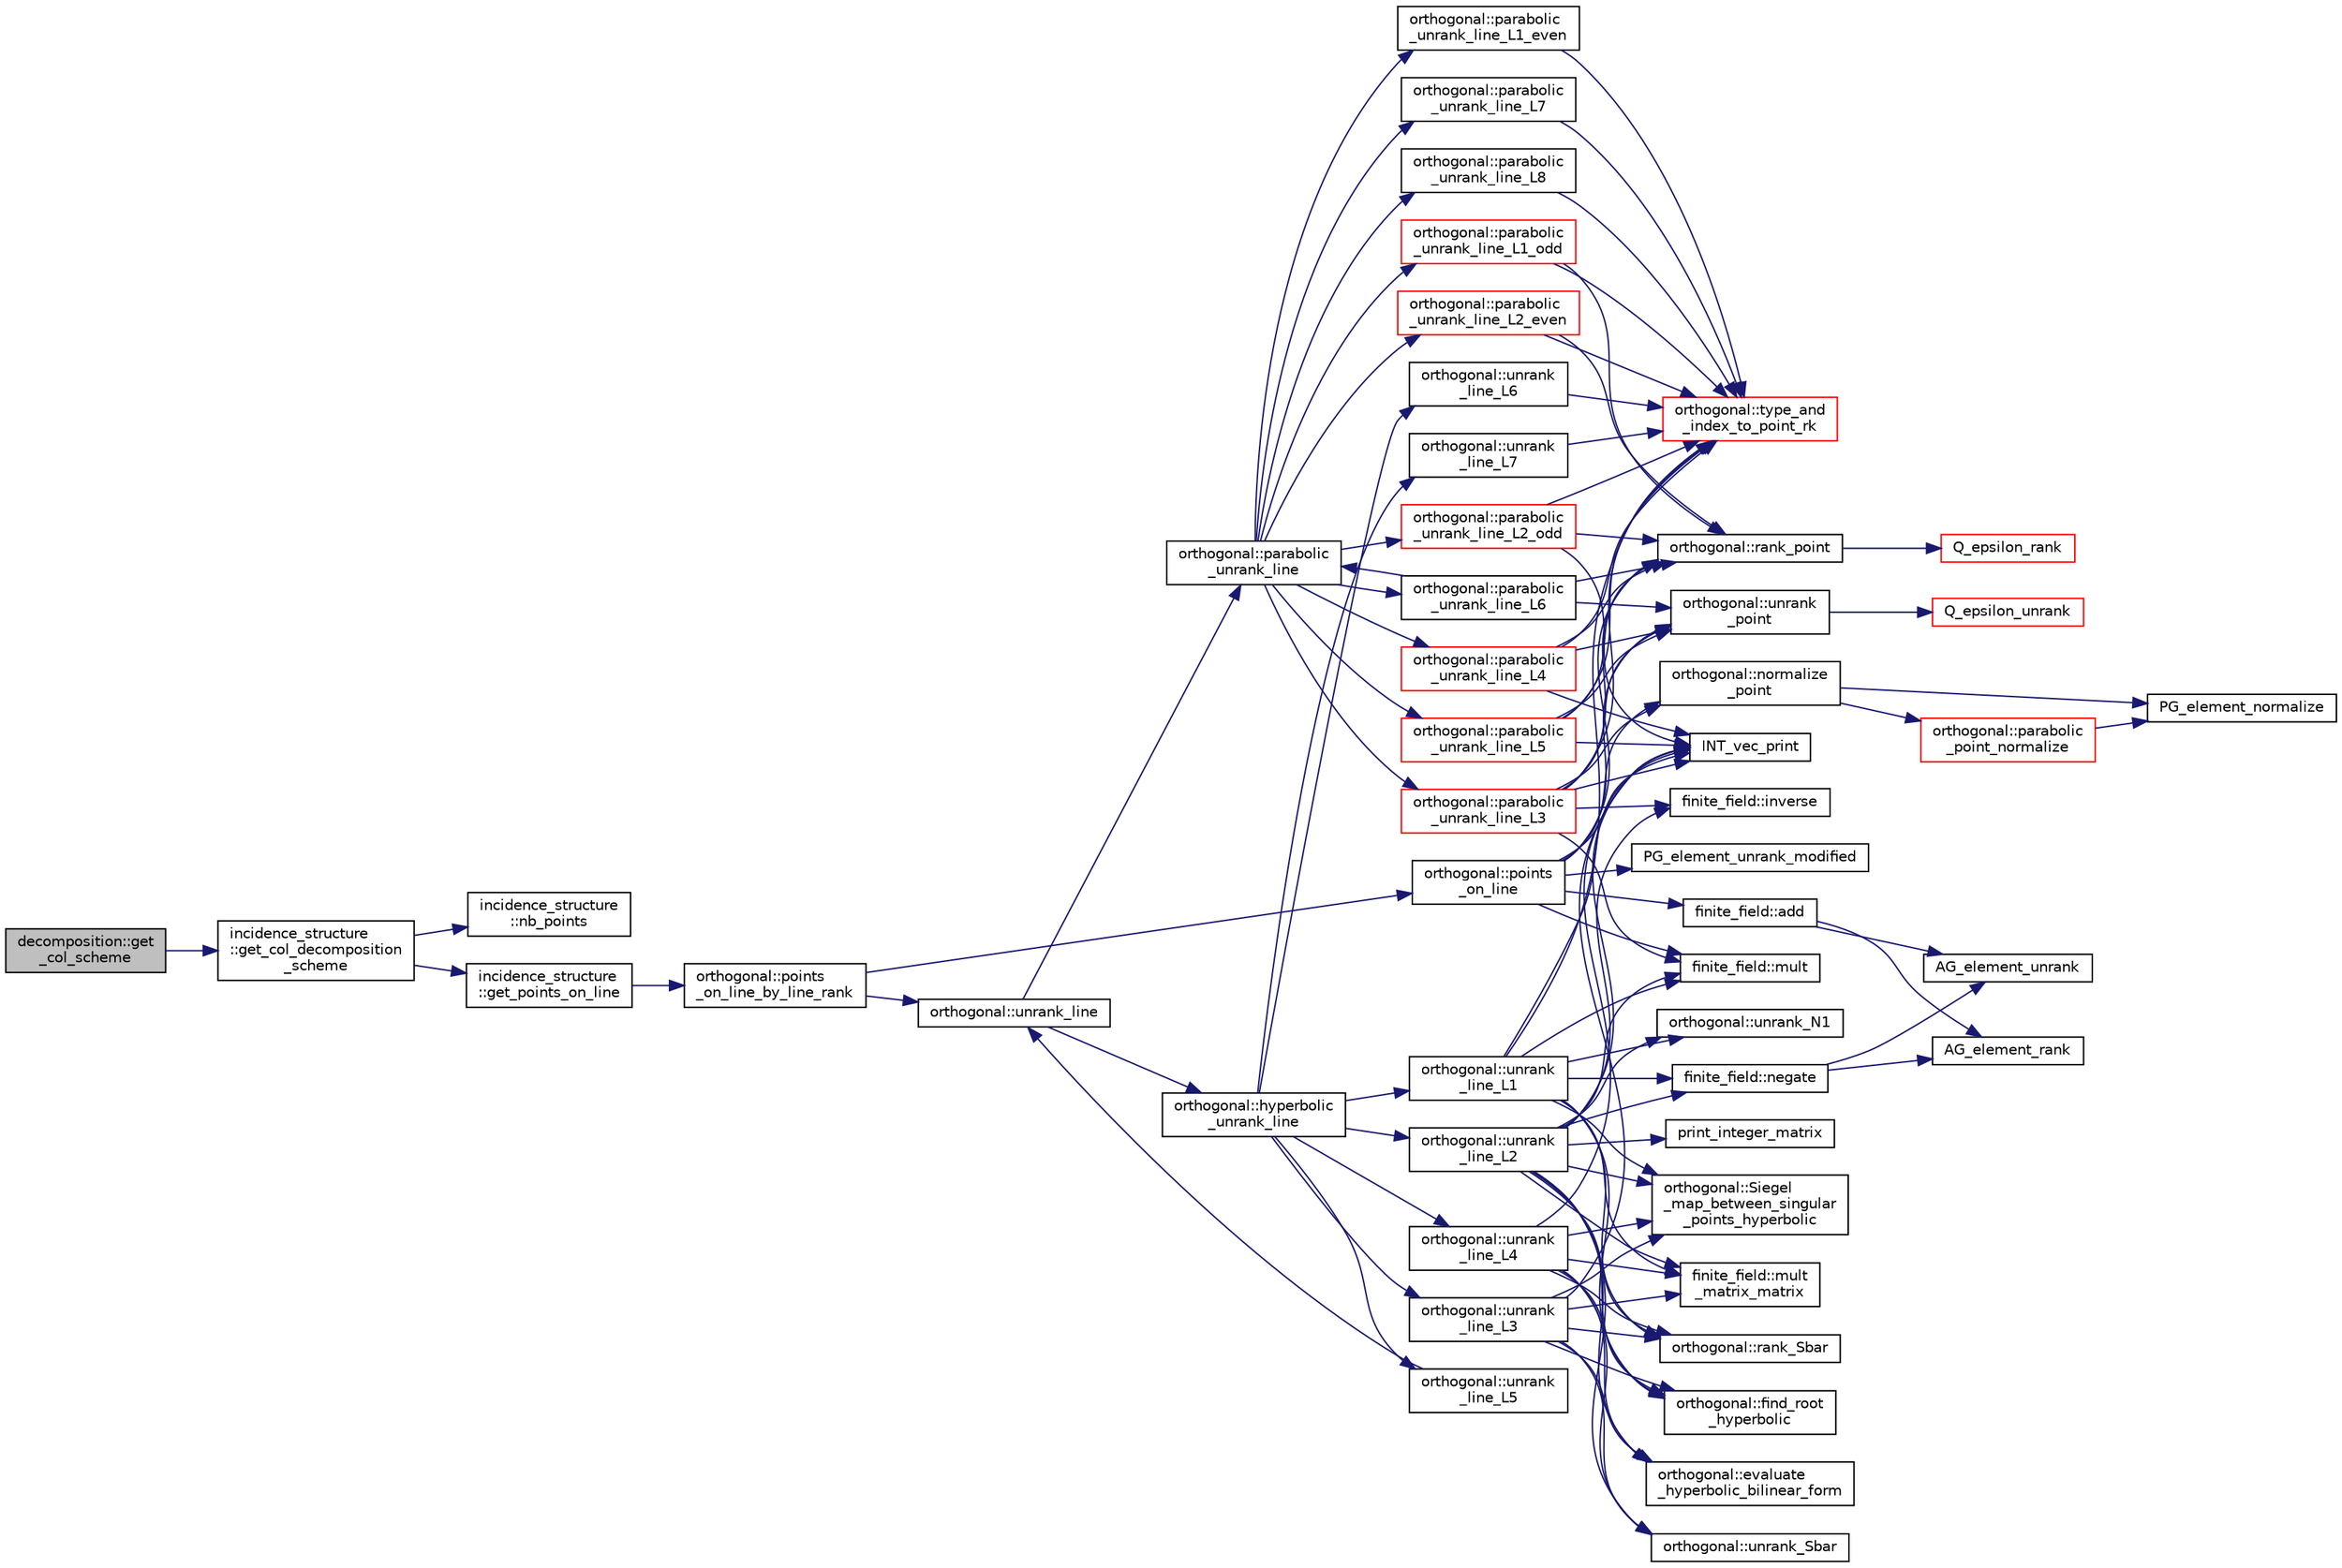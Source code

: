 digraph "decomposition::get_col_scheme"
{
  edge [fontname="Helvetica",fontsize="10",labelfontname="Helvetica",labelfontsize="10"];
  node [fontname="Helvetica",fontsize="10",shape=record];
  rankdir="LR";
  Node259 [label="decomposition::get\l_col_scheme",height=0.2,width=0.4,color="black", fillcolor="grey75", style="filled", fontcolor="black"];
  Node259 -> Node260 [color="midnightblue",fontsize="10",style="solid",fontname="Helvetica"];
  Node260 [label="incidence_structure\l::get_col_decomposition\l_scheme",height=0.2,width=0.4,color="black", fillcolor="white", style="filled",URL="$da/d8a/classincidence__structure.html#a576b9add81a037a3d8f566ce28541673"];
  Node260 -> Node261 [color="midnightblue",fontsize="10",style="solid",fontname="Helvetica"];
  Node261 [label="incidence_structure\l::nb_points",height=0.2,width=0.4,color="black", fillcolor="white", style="filled",URL="$da/d8a/classincidence__structure.html#aff5f6bfdc7470e73082ee6faacf0af64"];
  Node260 -> Node262 [color="midnightblue",fontsize="10",style="solid",fontname="Helvetica"];
  Node262 [label="incidence_structure\l::get_points_on_line",height=0.2,width=0.4,color="black", fillcolor="white", style="filled",URL="$da/d8a/classincidence__structure.html#a1baf0d372125123bf55d27dacc720bda"];
  Node262 -> Node263 [color="midnightblue",fontsize="10",style="solid",fontname="Helvetica"];
  Node263 [label="orthogonal::points\l_on_line_by_line_rank",height=0.2,width=0.4,color="black", fillcolor="white", style="filled",URL="$d7/daa/classorthogonal.html#aec3f511b69d0a28340f93d6f904c5daa"];
  Node263 -> Node264 [color="midnightblue",fontsize="10",style="solid",fontname="Helvetica"];
  Node264 [label="orthogonal::unrank_line",height=0.2,width=0.4,color="black", fillcolor="white", style="filled",URL="$d7/daa/classorthogonal.html#a27fec576f6e11b80dd4503fa3cf7611e"];
  Node264 -> Node265 [color="midnightblue",fontsize="10",style="solid",fontname="Helvetica"];
  Node265 [label="orthogonal::hyperbolic\l_unrank_line",height=0.2,width=0.4,color="black", fillcolor="white", style="filled",URL="$d7/daa/classorthogonal.html#a94952194cdcc478feb676e97e2e272f2"];
  Node265 -> Node266 [color="midnightblue",fontsize="10",style="solid",fontname="Helvetica"];
  Node266 [label="orthogonal::unrank\l_line_L1",height=0.2,width=0.4,color="black", fillcolor="white", style="filled",URL="$d7/daa/classorthogonal.html#aca204928ad9c6c2d9e9afe2ea5af6d60"];
  Node266 -> Node267 [color="midnightblue",fontsize="10",style="solid",fontname="Helvetica"];
  Node267 [label="orthogonal::type_and\l_index_to_point_rk",height=0.2,width=0.4,color="red", fillcolor="white", style="filled",URL="$d7/daa/classorthogonal.html#a319ef460cdfe3247d336c3fb482901eb"];
  Node266 -> Node318 [color="midnightblue",fontsize="10",style="solid",fontname="Helvetica"];
  Node318 [label="orthogonal::unrank_N1",height=0.2,width=0.4,color="black", fillcolor="white", style="filled",URL="$d7/daa/classorthogonal.html#ac39ac9cea140f569c2b78ad01310b4b6"];
  Node266 -> Node300 [color="midnightblue",fontsize="10",style="solid",fontname="Helvetica"];
  Node300 [label="INT_vec_print",height=0.2,width=0.4,color="black", fillcolor="white", style="filled",URL="$df/dbf/sajeeb_8_c.html#a79a5901af0b47dd0d694109543c027fe"];
  Node266 -> Node322 [color="midnightblue",fontsize="10",style="solid",fontname="Helvetica"];
  Node322 [label="finite_field::mult",height=0.2,width=0.4,color="black", fillcolor="white", style="filled",URL="$df/d5a/classfinite__field.html#a24fb5917aa6d4d656fd855b7f44a13b0"];
  Node266 -> Node330 [color="midnightblue",fontsize="10",style="solid",fontname="Helvetica"];
  Node330 [label="orthogonal::find_root\l_hyperbolic",height=0.2,width=0.4,color="black", fillcolor="white", style="filled",URL="$d7/daa/classorthogonal.html#a4cb66d7aec283cd032a99cb9b2b9992d"];
  Node266 -> Node331 [color="midnightblue",fontsize="10",style="solid",fontname="Helvetica"];
  Node331 [label="orthogonal::Siegel\l_map_between_singular\l_points_hyperbolic",height=0.2,width=0.4,color="black", fillcolor="white", style="filled",URL="$d7/daa/classorthogonal.html#a5ee80bd3a8fb9799d248ade8fd7b20b3"];
  Node266 -> Node332 [color="midnightblue",fontsize="10",style="solid",fontname="Helvetica"];
  Node332 [label="finite_field::mult\l_matrix_matrix",height=0.2,width=0.4,color="black", fillcolor="white", style="filled",URL="$df/d5a/classfinite__field.html#a5e28706b815838d0ec34de1fa74bc3c4"];
  Node266 -> Node328 [color="midnightblue",fontsize="10",style="solid",fontname="Helvetica"];
  Node328 [label="finite_field::negate",height=0.2,width=0.4,color="black", fillcolor="white", style="filled",URL="$df/d5a/classfinite__field.html#aa9d798298f25d4a9262b5bc5f1733e31"];
  Node328 -> Node324 [color="midnightblue",fontsize="10",style="solid",fontname="Helvetica"];
  Node324 [label="AG_element_unrank",height=0.2,width=0.4,color="black", fillcolor="white", style="filled",URL="$d4/d67/geometry_8h.html#a4a33b86c87b2879b97cfa1327abe2885"];
  Node328 -> Node325 [color="midnightblue",fontsize="10",style="solid",fontname="Helvetica"];
  Node325 [label="AG_element_rank",height=0.2,width=0.4,color="black", fillcolor="white", style="filled",URL="$d4/d67/geometry_8h.html#ab2ac908d07dd8038fd996e26bdc75c17"];
  Node266 -> Node333 [color="midnightblue",fontsize="10",style="solid",fontname="Helvetica"];
  Node333 [label="orthogonal::rank_Sbar",height=0.2,width=0.4,color="black", fillcolor="white", style="filled",URL="$d7/daa/classorthogonal.html#aea0a2cc174275eea357b9a68f277e970"];
  Node265 -> Node334 [color="midnightblue",fontsize="10",style="solid",fontname="Helvetica"];
  Node334 [label="orthogonal::unrank\l_line_L2",height=0.2,width=0.4,color="black", fillcolor="white", style="filled",URL="$d7/daa/classorthogonal.html#abb7883ab6e8726606f8b82094d1181a5"];
  Node334 -> Node320 [color="midnightblue",fontsize="10",style="solid",fontname="Helvetica"];
  Node320 [label="orthogonal::unrank_Sbar",height=0.2,width=0.4,color="black", fillcolor="white", style="filled",URL="$d7/daa/classorthogonal.html#af5dc4e991f79be6bfdce4325648e037a"];
  Node334 -> Node300 [color="midnightblue",fontsize="10",style="solid",fontname="Helvetica"];
  Node334 -> Node333 [color="midnightblue",fontsize="10",style="solid",fontname="Helvetica"];
  Node334 -> Node328 [color="midnightblue",fontsize="10",style="solid",fontname="Helvetica"];
  Node334 -> Node322 [color="midnightblue",fontsize="10",style="solid",fontname="Helvetica"];
  Node334 -> Node318 [color="midnightblue",fontsize="10",style="solid",fontname="Helvetica"];
  Node334 -> Node330 [color="midnightblue",fontsize="10",style="solid",fontname="Helvetica"];
  Node334 -> Node331 [color="midnightblue",fontsize="10",style="solid",fontname="Helvetica"];
  Node334 -> Node335 [color="midnightblue",fontsize="10",style="solid",fontname="Helvetica"];
  Node335 [label="print_integer_matrix",height=0.2,width=0.4,color="black", fillcolor="white", style="filled",URL="$d5/db4/io__and__os_8h.html#ab4d187a9b89a64102b971201b789b653"];
  Node334 -> Node332 [color="midnightblue",fontsize="10",style="solid",fontname="Helvetica"];
  Node334 -> Node336 [color="midnightblue",fontsize="10",style="solid",fontname="Helvetica"];
  Node336 [label="orthogonal::evaluate\l_hyperbolic_bilinear_form",height=0.2,width=0.4,color="black", fillcolor="white", style="filled",URL="$d7/daa/classorthogonal.html#a839dc01b1c59a23b054ccf70c00cc9c9"];
  Node334 -> Node316 [color="midnightblue",fontsize="10",style="solid",fontname="Helvetica"];
  Node316 [label="finite_field::inverse",height=0.2,width=0.4,color="black", fillcolor="white", style="filled",URL="$df/d5a/classfinite__field.html#a69f2a12c01e70b7ce2d115c5221c9cdd"];
  Node265 -> Node337 [color="midnightblue",fontsize="10",style="solid",fontname="Helvetica"];
  Node337 [label="orthogonal::unrank\l_line_L3",height=0.2,width=0.4,color="black", fillcolor="white", style="filled",URL="$d7/daa/classorthogonal.html#a3546eded4c93131b31df43de26a08991"];
  Node337 -> Node320 [color="midnightblue",fontsize="10",style="solid",fontname="Helvetica"];
  Node337 -> Node300 [color="midnightblue",fontsize="10",style="solid",fontname="Helvetica"];
  Node337 -> Node330 [color="midnightblue",fontsize="10",style="solid",fontname="Helvetica"];
  Node337 -> Node331 [color="midnightblue",fontsize="10",style="solid",fontname="Helvetica"];
  Node337 -> Node332 [color="midnightblue",fontsize="10",style="solid",fontname="Helvetica"];
  Node337 -> Node336 [color="midnightblue",fontsize="10",style="solid",fontname="Helvetica"];
  Node337 -> Node333 [color="midnightblue",fontsize="10",style="solid",fontname="Helvetica"];
  Node265 -> Node338 [color="midnightblue",fontsize="10",style="solid",fontname="Helvetica"];
  Node338 [label="orthogonal::unrank\l_line_L4",height=0.2,width=0.4,color="black", fillcolor="white", style="filled",URL="$d7/daa/classorthogonal.html#ab207c36ebccd5b91981d678a56ffd9eb"];
  Node338 -> Node320 [color="midnightblue",fontsize="10",style="solid",fontname="Helvetica"];
  Node338 -> Node300 [color="midnightblue",fontsize="10",style="solid",fontname="Helvetica"];
  Node338 -> Node330 [color="midnightblue",fontsize="10",style="solid",fontname="Helvetica"];
  Node338 -> Node331 [color="midnightblue",fontsize="10",style="solid",fontname="Helvetica"];
  Node338 -> Node332 [color="midnightblue",fontsize="10",style="solid",fontname="Helvetica"];
  Node338 -> Node336 [color="midnightblue",fontsize="10",style="solid",fontname="Helvetica"];
  Node338 -> Node333 [color="midnightblue",fontsize="10",style="solid",fontname="Helvetica"];
  Node265 -> Node339 [color="midnightblue",fontsize="10",style="solid",fontname="Helvetica"];
  Node339 [label="orthogonal::unrank\l_line_L5",height=0.2,width=0.4,color="black", fillcolor="white", style="filled",URL="$d7/daa/classorthogonal.html#a64148a40b356447a00d985789ad74c82"];
  Node339 -> Node264 [color="midnightblue",fontsize="10",style="solid",fontname="Helvetica"];
  Node265 -> Node340 [color="midnightblue",fontsize="10",style="solid",fontname="Helvetica"];
  Node340 [label="orthogonal::unrank\l_line_L6",height=0.2,width=0.4,color="black", fillcolor="white", style="filled",URL="$d7/daa/classorthogonal.html#a91145776fc4185d7277ddf019064f7ea"];
  Node340 -> Node267 [color="midnightblue",fontsize="10",style="solid",fontname="Helvetica"];
  Node265 -> Node341 [color="midnightblue",fontsize="10",style="solid",fontname="Helvetica"];
  Node341 [label="orthogonal::unrank\l_line_L7",height=0.2,width=0.4,color="black", fillcolor="white", style="filled",URL="$d7/daa/classorthogonal.html#a6dbd5481e532a8f7232acded49f5c05e"];
  Node341 -> Node267 [color="midnightblue",fontsize="10",style="solid",fontname="Helvetica"];
  Node264 -> Node342 [color="midnightblue",fontsize="10",style="solid",fontname="Helvetica"];
  Node342 [label="orthogonal::parabolic\l_unrank_line",height=0.2,width=0.4,color="black", fillcolor="white", style="filled",URL="$d7/daa/classorthogonal.html#a449cc51a62e11b8699befe951b0f8a4c"];
  Node342 -> Node343 [color="midnightblue",fontsize="10",style="solid",fontname="Helvetica"];
  Node343 [label="orthogonal::parabolic\l_unrank_line_L1_even",height=0.2,width=0.4,color="black", fillcolor="white", style="filled",URL="$d7/daa/classorthogonal.html#a83a57c7023d5a61881d39f00f7717d8b"];
  Node343 -> Node267 [color="midnightblue",fontsize="10",style="solid",fontname="Helvetica"];
  Node342 -> Node344 [color="midnightblue",fontsize="10",style="solid",fontname="Helvetica"];
  Node344 [label="orthogonal::parabolic\l_unrank_line_L1_odd",height=0.2,width=0.4,color="red", fillcolor="white", style="filled",URL="$d7/daa/classorthogonal.html#af59966fe1bb32196deaafbe6849fdeb1"];
  Node344 -> Node267 [color="midnightblue",fontsize="10",style="solid",fontname="Helvetica"];
  Node344 -> Node292 [color="midnightblue",fontsize="10",style="solid",fontname="Helvetica"];
  Node292 [label="orthogonal::rank_point",height=0.2,width=0.4,color="black", fillcolor="white", style="filled",URL="$d7/daa/classorthogonal.html#adb4f1528590a804b3c011a68c9ebf655"];
  Node292 -> Node293 [color="midnightblue",fontsize="10",style="solid",fontname="Helvetica"];
  Node293 [label="Q_epsilon_rank",height=0.2,width=0.4,color="red", fillcolor="white", style="filled",URL="$d4/d67/geometry_8h.html#a0949e1151174e2988aa697cb31942e97"];
  Node342 -> Node371 [color="midnightblue",fontsize="10",style="solid",fontname="Helvetica"];
  Node371 [label="orthogonal::parabolic\l_unrank_line_L2_even",height=0.2,width=0.4,color="red", fillcolor="white", style="filled",URL="$d7/daa/classorthogonal.html#a57a7ad0d16ea67c0636c9f179eeed5d1"];
  Node371 -> Node267 [color="midnightblue",fontsize="10",style="solid",fontname="Helvetica"];
  Node371 -> Node292 [color="midnightblue",fontsize="10",style="solid",fontname="Helvetica"];
  Node342 -> Node373 [color="midnightblue",fontsize="10",style="solid",fontname="Helvetica"];
  Node373 [label="orthogonal::parabolic\l_unrank_line_L2_odd",height=0.2,width=0.4,color="red", fillcolor="white", style="filled",URL="$d7/daa/classorthogonal.html#a9ab8a29daee27c60803e2bf5026a9a9e"];
  Node373 -> Node267 [color="midnightblue",fontsize="10",style="solid",fontname="Helvetica"];
  Node373 -> Node300 [color="midnightblue",fontsize="10",style="solid",fontname="Helvetica"];
  Node373 -> Node292 [color="midnightblue",fontsize="10",style="solid",fontname="Helvetica"];
  Node342 -> Node375 [color="midnightblue",fontsize="10",style="solid",fontname="Helvetica"];
  Node375 [label="orthogonal::parabolic\l_unrank_line_L3",height=0.2,width=0.4,color="red", fillcolor="white", style="filled",URL="$d7/daa/classorthogonal.html#ae1edfba289a03ed4d383514c2b0dc4b7"];
  Node375 -> Node267 [color="midnightblue",fontsize="10",style="solid",fontname="Helvetica"];
  Node375 -> Node270 [color="midnightblue",fontsize="10",style="solid",fontname="Helvetica"];
  Node270 [label="orthogonal::unrank\l_point",height=0.2,width=0.4,color="black", fillcolor="white", style="filled",URL="$d7/daa/classorthogonal.html#ab655117100f7c66c19817b84ac5ac0a0"];
  Node270 -> Node271 [color="midnightblue",fontsize="10",style="solid",fontname="Helvetica"];
  Node271 [label="Q_epsilon_unrank",height=0.2,width=0.4,color="red", fillcolor="white", style="filled",URL="$d4/d67/geometry_8h.html#af162c4d30d4a6528299e37551c353e7b"];
  Node375 -> Node300 [color="midnightblue",fontsize="10",style="solid",fontname="Helvetica"];
  Node375 -> Node322 [color="midnightblue",fontsize="10",style="solid",fontname="Helvetica"];
  Node375 -> Node316 [color="midnightblue",fontsize="10",style="solid",fontname="Helvetica"];
  Node375 -> Node378 [color="midnightblue",fontsize="10",style="solid",fontname="Helvetica"];
  Node378 [label="orthogonal::normalize\l_point",height=0.2,width=0.4,color="black", fillcolor="white", style="filled",URL="$d7/daa/classorthogonal.html#a1f3776fdc50b810a0a0fcee692fb154f"];
  Node378 -> Node304 [color="midnightblue",fontsize="10",style="solid",fontname="Helvetica"];
  Node304 [label="PG_element_normalize",height=0.2,width=0.4,color="black", fillcolor="white", style="filled",URL="$d4/d67/geometry_8h.html#a5a4c3c1158bad6bab0d786c616bd0996"];
  Node378 -> Node379 [color="midnightblue",fontsize="10",style="solid",fontname="Helvetica"];
  Node379 [label="orthogonal::parabolic\l_point_normalize",height=0.2,width=0.4,color="red", fillcolor="white", style="filled",URL="$d7/daa/classorthogonal.html#a2a705e8d2729a3fa15663084d2bb8ab8"];
  Node379 -> Node304 [color="midnightblue",fontsize="10",style="solid",fontname="Helvetica"];
  Node375 -> Node292 [color="midnightblue",fontsize="10",style="solid",fontname="Helvetica"];
  Node342 -> Node380 [color="midnightblue",fontsize="10",style="solid",fontname="Helvetica"];
  Node380 [label="orthogonal::parabolic\l_unrank_line_L4",height=0.2,width=0.4,color="red", fillcolor="white", style="filled",URL="$d7/daa/classorthogonal.html#a6a30b6c7f59498ad8c7f2bec7c78d2ff"];
  Node380 -> Node267 [color="midnightblue",fontsize="10",style="solid",fontname="Helvetica"];
  Node380 -> Node292 [color="midnightblue",fontsize="10",style="solid",fontname="Helvetica"];
  Node380 -> Node270 [color="midnightblue",fontsize="10",style="solid",fontname="Helvetica"];
  Node380 -> Node300 [color="midnightblue",fontsize="10",style="solid",fontname="Helvetica"];
  Node342 -> Node382 [color="midnightblue",fontsize="10",style="solid",fontname="Helvetica"];
  Node382 [label="orthogonal::parabolic\l_unrank_line_L5",height=0.2,width=0.4,color="red", fillcolor="white", style="filled",URL="$d7/daa/classorthogonal.html#a77831b97ebbbc5d8103c5e7e0edfeb9b"];
  Node382 -> Node267 [color="midnightblue",fontsize="10",style="solid",fontname="Helvetica"];
  Node382 -> Node292 [color="midnightblue",fontsize="10",style="solid",fontname="Helvetica"];
  Node382 -> Node270 [color="midnightblue",fontsize="10",style="solid",fontname="Helvetica"];
  Node382 -> Node300 [color="midnightblue",fontsize="10",style="solid",fontname="Helvetica"];
  Node342 -> Node384 [color="midnightblue",fontsize="10",style="solid",fontname="Helvetica"];
  Node384 [label="orthogonal::parabolic\l_unrank_line_L6",height=0.2,width=0.4,color="black", fillcolor="white", style="filled",URL="$d7/daa/classorthogonal.html#a3fecd8b43b3e09d6b35e550850b11d56"];
  Node384 -> Node342 [color="midnightblue",fontsize="10",style="solid",fontname="Helvetica"];
  Node384 -> Node270 [color="midnightblue",fontsize="10",style="solid",fontname="Helvetica"];
  Node384 -> Node292 [color="midnightblue",fontsize="10",style="solid",fontname="Helvetica"];
  Node342 -> Node385 [color="midnightblue",fontsize="10",style="solid",fontname="Helvetica"];
  Node385 [label="orthogonal::parabolic\l_unrank_line_L7",height=0.2,width=0.4,color="black", fillcolor="white", style="filled",URL="$d7/daa/classorthogonal.html#af37feffb93b694bd8b9f5ff5f8bdd4eb"];
  Node385 -> Node267 [color="midnightblue",fontsize="10",style="solid",fontname="Helvetica"];
  Node342 -> Node386 [color="midnightblue",fontsize="10",style="solid",fontname="Helvetica"];
  Node386 [label="orthogonal::parabolic\l_unrank_line_L8",height=0.2,width=0.4,color="black", fillcolor="white", style="filled",URL="$d7/daa/classorthogonal.html#a97e23bbc8eb995d6ee0dba00f2b0d34f"];
  Node386 -> Node267 [color="midnightblue",fontsize="10",style="solid",fontname="Helvetica"];
  Node263 -> Node387 [color="midnightblue",fontsize="10",style="solid",fontname="Helvetica"];
  Node387 [label="orthogonal::points\l_on_line",height=0.2,width=0.4,color="black", fillcolor="white", style="filled",URL="$d7/daa/classorthogonal.html#afe1cc564902cc557d4d4d2ff85ee6839"];
  Node387 -> Node270 [color="midnightblue",fontsize="10",style="solid",fontname="Helvetica"];
  Node387 -> Node300 [color="midnightblue",fontsize="10",style="solid",fontname="Helvetica"];
  Node387 -> Node388 [color="midnightblue",fontsize="10",style="solid",fontname="Helvetica"];
  Node388 [label="PG_element_unrank_modified",height=0.2,width=0.4,color="black", fillcolor="white", style="filled",URL="$d4/d67/geometry_8h.html#a83ae9b605d496f6a90345303f6efae64"];
  Node387 -> Node322 [color="midnightblue",fontsize="10",style="solid",fontname="Helvetica"];
  Node387 -> Node323 [color="midnightblue",fontsize="10",style="solid",fontname="Helvetica"];
  Node323 [label="finite_field::add",height=0.2,width=0.4,color="black", fillcolor="white", style="filled",URL="$df/d5a/classfinite__field.html#a8f12328a27500f3c7be0c849ebbc9d14"];
  Node323 -> Node324 [color="midnightblue",fontsize="10",style="solid",fontname="Helvetica"];
  Node323 -> Node325 [color="midnightblue",fontsize="10",style="solid",fontname="Helvetica"];
  Node387 -> Node378 [color="midnightblue",fontsize="10",style="solid",fontname="Helvetica"];
  Node387 -> Node292 [color="midnightblue",fontsize="10",style="solid",fontname="Helvetica"];
}
